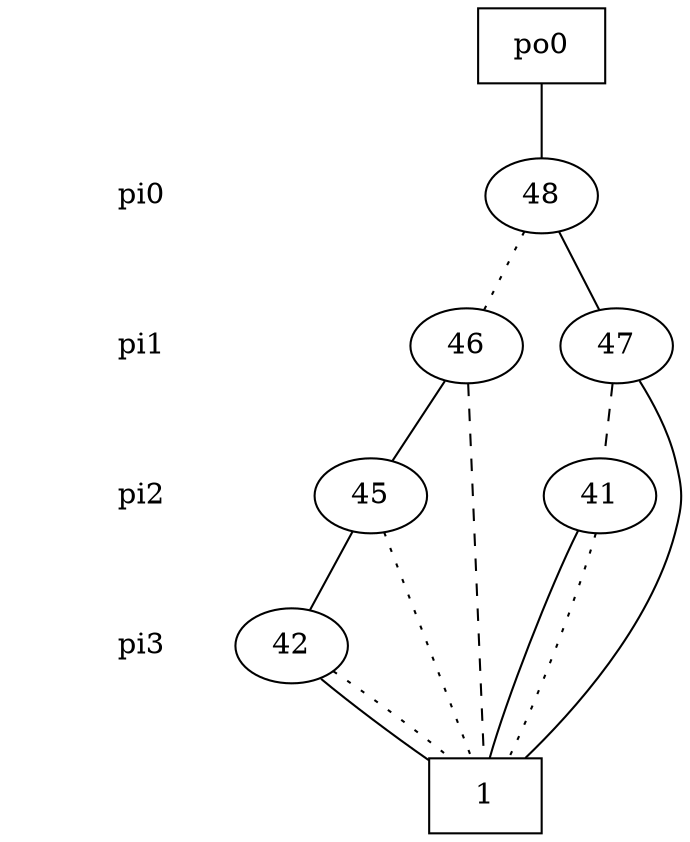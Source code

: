 digraph "DD" {
size = "7.5,10"
center = true;
edge [dir = none];
{ node [shape = plaintext];
  edge [style = invis];
  "CONST NODES" [style = invis];
" pi0 " -> " pi1 " -> " pi2 " -> " pi3 " -> "CONST NODES"; 
}
{ rank = same; node [shape = box]; edge [style = invis];
"  po0  "; }
{ rank = same; " pi0 ";
"48";
}
{ rank = same; " pi1 ";
"46";
"47";
}
{ rank = same; " pi2 ";
"41";
"45";
}
{ rank = same; " pi3 ";
"42";
}
{ rank = same; "CONST NODES";
{ node [shape = box]; "3b";
}
}
"  po0  " -> "48" [style = solid];
"48" -> "47";
"48" -> "46" [style = dotted];
"46" -> "45";
"46" -> "3b" [style = dashed];
"47" -> "3b";
"47" -> "41" [style = dashed];
"41" -> "3b";
"41" -> "3b" [style = dotted];
"45" -> "42";
"45" -> "3b" [style = dotted];
"42" -> "3b";
"42" -> "3b" [style = dotted];
"3b" [label = "1"];
}
